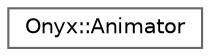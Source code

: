 digraph "Graphical Class Hierarchy"
{
 // LATEX_PDF_SIZE
  bgcolor="transparent";
  edge [fontname=Helvetica,fontsize=10,labelfontname=Helvetica,labelfontsize=10];
  node [fontname=Helvetica,fontsize=10,shape=box,height=0.2,width=0.4];
  rankdir="LR";
  Node0 [id="Node000000",label="Onyx::Animator",height=0.2,width=0.4,color="grey40", fillcolor="white", style="filled",URL="$classOnyx_1_1Animator.html",tooltip="The Animator class is responsible for managing animations for a player."];
}
